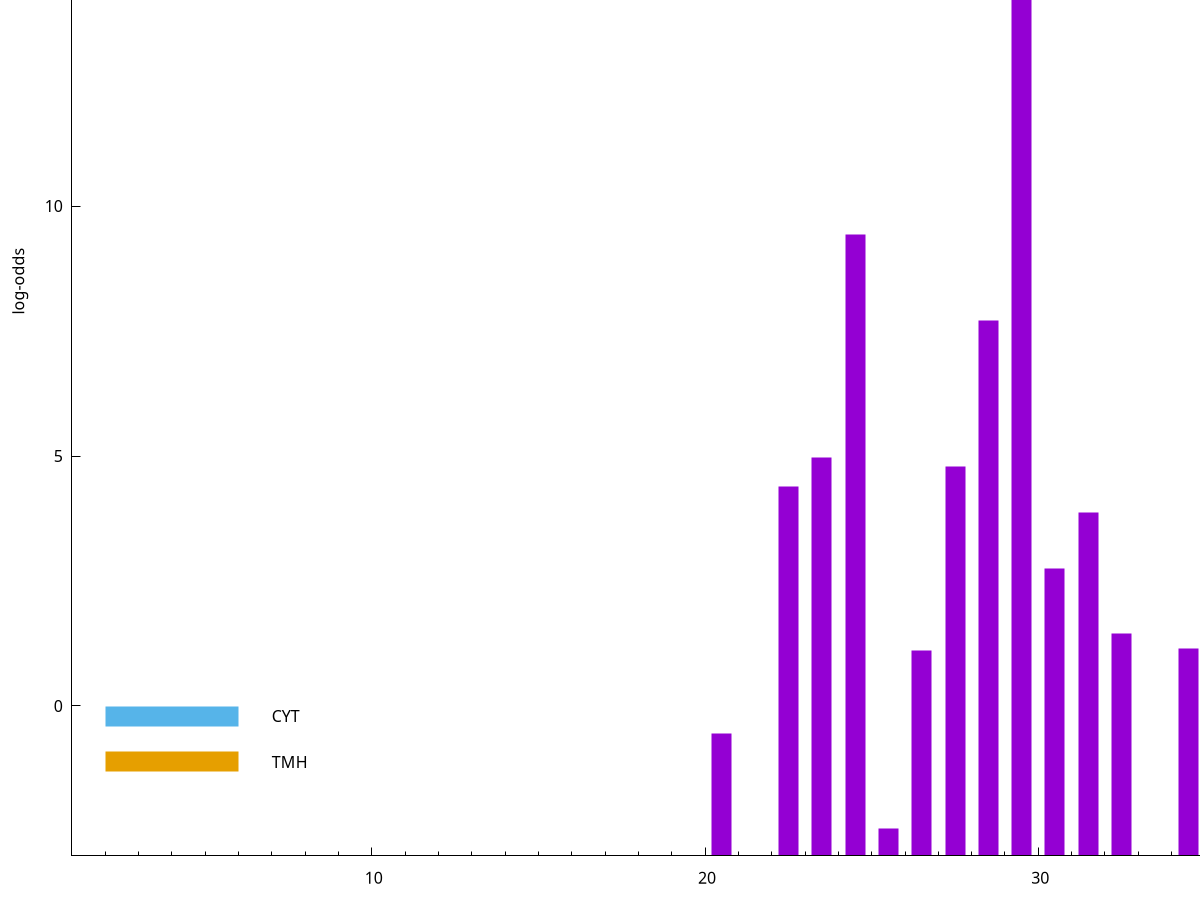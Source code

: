 set title "LipoP predictions for SRR4065689.gff"
set size 2., 1.4
set xrange [1:70] 
set mxtics 10
set yrange [-3:20]
set y2range [0:23]
set ylabel "log-odds"
set term postscript eps color solid "Helvetica" 30
set output "SRR4065689.gff7.eps"
set arrow from 2,18.0801 to 6,18.0801 nohead lt 1 lw 20
set label "SpI" at 7,18.0801
set arrow from 2,-0.200913 to 6,-0.200913 nohead lt 3 lw 20
set label "CYT" at 7,-0.200913
set arrow from 2,-1.11984 to 6,-1.11984 nohead lt 4 lw 20
set label "TMH" at 7,-1.11984
set arrow from 2,18.0801 to 6,18.0801 nohead lt 1 lw 20
set label "SpI" at 7,18.0801
# NOTE: The scores below are the log-odds scores with the threshold
# NOTE: subtracted (a hack to make gnuplot make the histogram all
# NOTE: look nice).
plot "-" axes x1y2 title "" with impulses lt 1 lw 20
29.500000 21.074800
24.500000 12.438030
28.500000 10.719040
23.500000 7.965400
27.500000 7.797680
22.500000 7.398000
31.500000 6.860510
30.500000 5.757840
32.500000 4.441520
34.500000 4.147250
26.500000 4.106090
20.500000 2.442227
36.500000 1.898290
25.500000 0.549770
e
exit
